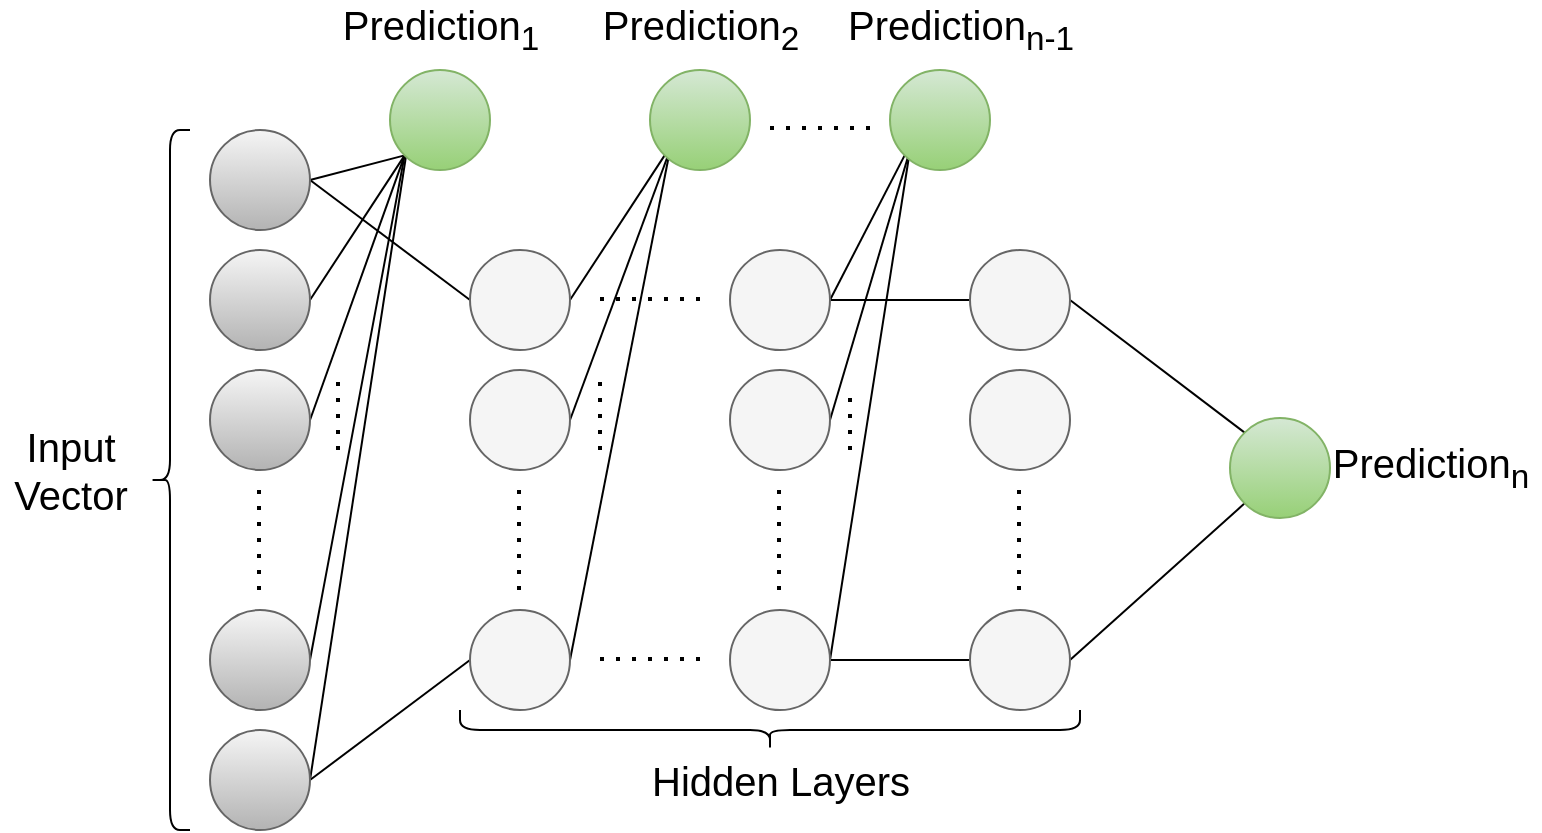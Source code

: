 <mxfile version="13.4.2" type="device"><diagram id="dPmkwLYgcPWGQ1zuh0Rf" name="Page-1"><mxGraphModel dx="1418" dy="912" grid="1" gridSize="10" guides="1" tooltips="1" connect="1" arrows="1" fold="1" page="1" pageScale="1" pageWidth="850" pageHeight="1100" math="0" shadow="0"><root><mxCell id="0"/><mxCell id="1" parent="0"/><mxCell id="1vLUlzx5yeJGW8wbIjpU-31" style="edgeStyle=none;rounded=0;orthogonalLoop=1;jettySize=auto;html=1;exitX=1;exitY=0.5;exitDx=0;exitDy=0;entryX=0;entryY=0.5;entryDx=0;entryDy=0;endArrow=none;endFill=0;" edge="1" parent="1" source="1vLUlzx5yeJGW8wbIjpU-1" target="1vLUlzx5yeJGW8wbIjpU-7"><mxGeometry relative="1" as="geometry"/></mxCell><mxCell id="1vLUlzx5yeJGW8wbIjpU-55" style="edgeStyle=none;rounded=0;orthogonalLoop=1;jettySize=auto;html=1;exitX=1;exitY=0.5;exitDx=0;exitDy=0;entryX=0;entryY=1;entryDx=0;entryDy=0;endArrow=none;endFill=0;" edge="1" parent="1" source="1vLUlzx5yeJGW8wbIjpU-1" target="1vLUlzx5yeJGW8wbIjpU-51"><mxGeometry relative="1" as="geometry"/></mxCell><mxCell id="1vLUlzx5yeJGW8wbIjpU-1" value="" style="ellipse;whiteSpace=wrap;html=1;aspect=fixed;strokeWidth=1;gradientColor=#b3b3b3;fillColor=#f5f5f5;strokeColor=#666666;" vertex="1" parent="1"><mxGeometry x="230" y="320" width="50" height="50" as="geometry"/></mxCell><mxCell id="1vLUlzx5yeJGW8wbIjpU-56" style="edgeStyle=none;rounded=0;orthogonalLoop=1;jettySize=auto;html=1;exitX=1;exitY=0.5;exitDx=0;exitDy=0;entryX=0;entryY=1;entryDx=0;entryDy=0;endArrow=none;endFill=0;" edge="1" parent="1" source="1vLUlzx5yeJGW8wbIjpU-2" target="1vLUlzx5yeJGW8wbIjpU-51"><mxGeometry relative="1" as="geometry"/></mxCell><mxCell id="1vLUlzx5yeJGW8wbIjpU-2" value="" style="ellipse;whiteSpace=wrap;html=1;aspect=fixed;strokeWidth=1;gradientColor=#b3b3b3;fillColor=#f5f5f5;strokeColor=#666666;" vertex="1" parent="1"><mxGeometry x="230" y="380" width="50" height="50" as="geometry"/></mxCell><mxCell id="1vLUlzx5yeJGW8wbIjpU-57" style="edgeStyle=none;rounded=0;orthogonalLoop=1;jettySize=auto;html=1;exitX=1;exitY=0.5;exitDx=0;exitDy=0;entryX=0;entryY=1;entryDx=0;entryDy=0;endArrow=none;endFill=0;" edge="1" parent="1" source="1vLUlzx5yeJGW8wbIjpU-3" target="1vLUlzx5yeJGW8wbIjpU-51"><mxGeometry relative="1" as="geometry"/></mxCell><mxCell id="1vLUlzx5yeJGW8wbIjpU-3" value="" style="ellipse;whiteSpace=wrap;html=1;aspect=fixed;strokeWidth=1;gradientColor=#b3b3b3;fillColor=#f5f5f5;strokeColor=#666666;" vertex="1" parent="1"><mxGeometry x="230" y="440" width="50" height="50" as="geometry"/></mxCell><mxCell id="1vLUlzx5yeJGW8wbIjpU-58" style="edgeStyle=none;rounded=0;orthogonalLoop=1;jettySize=auto;html=1;exitX=1;exitY=0.5;exitDx=0;exitDy=0;entryX=0;entryY=1;entryDx=0;entryDy=0;endArrow=none;endFill=0;" edge="1" parent="1" source="1vLUlzx5yeJGW8wbIjpU-4" target="1vLUlzx5yeJGW8wbIjpU-51"><mxGeometry relative="1" as="geometry"/></mxCell><mxCell id="1vLUlzx5yeJGW8wbIjpU-4" value="" style="ellipse;whiteSpace=wrap;html=1;aspect=fixed;strokeWidth=1;gradientColor=#b3b3b3;fillColor=#f5f5f5;strokeColor=#666666;" vertex="1" parent="1"><mxGeometry x="230" y="560" width="50" height="50" as="geometry"/></mxCell><mxCell id="1vLUlzx5yeJGW8wbIjpU-32" style="edgeStyle=none;rounded=0;orthogonalLoop=1;jettySize=auto;html=1;exitX=1;exitY=0.5;exitDx=0;exitDy=0;entryX=0;entryY=0.5;entryDx=0;entryDy=0;endArrow=none;endFill=0;" edge="1" parent="1" source="1vLUlzx5yeJGW8wbIjpU-6" target="1vLUlzx5yeJGW8wbIjpU-10"><mxGeometry relative="1" as="geometry"/></mxCell><mxCell id="1vLUlzx5yeJGW8wbIjpU-59" style="edgeStyle=none;rounded=0;orthogonalLoop=1;jettySize=auto;html=1;exitX=1;exitY=0.5;exitDx=0;exitDy=0;endArrow=none;endFill=0;" edge="1" parent="1" source="1vLUlzx5yeJGW8wbIjpU-6"><mxGeometry relative="1" as="geometry"><mxPoint x="330" y="320" as="targetPoint"/></mxGeometry></mxCell><mxCell id="1vLUlzx5yeJGW8wbIjpU-6" value="" style="ellipse;whiteSpace=wrap;html=1;aspect=fixed;strokeWidth=1;gradientColor=#b3b3b3;fillColor=#f5f5f5;strokeColor=#666666;" vertex="1" parent="1"><mxGeometry x="230" y="620" width="50" height="50" as="geometry"/></mxCell><mxCell id="1vLUlzx5yeJGW8wbIjpU-60" style="edgeStyle=none;rounded=0;orthogonalLoop=1;jettySize=auto;html=1;exitX=1;exitY=0.5;exitDx=0;exitDy=0;entryX=0;entryY=1;entryDx=0;entryDy=0;endArrow=none;endFill=0;" edge="1" parent="1" source="1vLUlzx5yeJGW8wbIjpU-7" target="1vLUlzx5yeJGW8wbIjpU-52"><mxGeometry relative="1" as="geometry"/></mxCell><mxCell id="1vLUlzx5yeJGW8wbIjpU-7" value="" style="ellipse;whiteSpace=wrap;html=1;aspect=fixed;strokeWidth=1;fillColor=#f5f5f5;strokeColor=#666666;fontColor=#333333;" vertex="1" parent="1"><mxGeometry x="360" y="380" width="50" height="50" as="geometry"/></mxCell><mxCell id="1vLUlzx5yeJGW8wbIjpU-61" style="edgeStyle=none;rounded=0;orthogonalLoop=1;jettySize=auto;html=1;exitX=1;exitY=0.5;exitDx=0;exitDy=0;endArrow=none;endFill=0;" edge="1" parent="1" source="1vLUlzx5yeJGW8wbIjpU-8"><mxGeometry relative="1" as="geometry"><mxPoint x="460" y="330" as="targetPoint"/></mxGeometry></mxCell><mxCell id="1vLUlzx5yeJGW8wbIjpU-8" value="" style="ellipse;whiteSpace=wrap;html=1;aspect=fixed;strokeWidth=1;fillColor=#f5f5f5;strokeColor=#666666;fontColor=#333333;" vertex="1" parent="1"><mxGeometry x="360" y="440" width="50" height="50" as="geometry"/></mxCell><mxCell id="1vLUlzx5yeJGW8wbIjpU-62" style="edgeStyle=none;rounded=0;orthogonalLoop=1;jettySize=auto;html=1;exitX=1;exitY=0.5;exitDx=0;exitDy=0;endArrow=none;endFill=0;" edge="1" parent="1" source="1vLUlzx5yeJGW8wbIjpU-10"><mxGeometry relative="1" as="geometry"><mxPoint x="460" y="330" as="targetPoint"/></mxGeometry></mxCell><mxCell id="1vLUlzx5yeJGW8wbIjpU-10" value="" style="ellipse;whiteSpace=wrap;html=1;aspect=fixed;strokeWidth=1;fillColor=#f5f5f5;strokeColor=#666666;fontColor=#333333;" vertex="1" parent="1"><mxGeometry x="360" y="560" width="50" height="50" as="geometry"/></mxCell><mxCell id="1vLUlzx5yeJGW8wbIjpU-63" style="edgeStyle=none;rounded=0;orthogonalLoop=1;jettySize=auto;html=1;exitX=1;exitY=0.5;exitDx=0;exitDy=0;entryX=0;entryY=1;entryDx=0;entryDy=0;endArrow=none;endFill=0;" edge="1" parent="1" source="1vLUlzx5yeJGW8wbIjpU-11" target="1vLUlzx5yeJGW8wbIjpU-53"><mxGeometry relative="1" as="geometry"/></mxCell><mxCell id="1vLUlzx5yeJGW8wbIjpU-67" style="edgeStyle=none;rounded=0;orthogonalLoop=1;jettySize=auto;html=1;exitX=1;exitY=0.5;exitDx=0;exitDy=0;entryX=0;entryY=0.5;entryDx=0;entryDy=0;endArrow=none;endFill=0;" edge="1" parent="1" source="1vLUlzx5yeJGW8wbIjpU-11" target="1vLUlzx5yeJGW8wbIjpU-19"><mxGeometry relative="1" as="geometry"/></mxCell><mxCell id="1vLUlzx5yeJGW8wbIjpU-11" value="" style="ellipse;whiteSpace=wrap;html=1;aspect=fixed;strokeWidth=1;fillColor=#f5f5f5;strokeColor=#666666;fontColor=#333333;" vertex="1" parent="1"><mxGeometry x="490" y="380" width="50" height="50" as="geometry"/></mxCell><mxCell id="1vLUlzx5yeJGW8wbIjpU-64" style="edgeStyle=none;rounded=0;orthogonalLoop=1;jettySize=auto;html=1;exitX=1;exitY=0.5;exitDx=0;exitDy=0;endArrow=none;endFill=0;" edge="1" parent="1" source="1vLUlzx5yeJGW8wbIjpU-12"><mxGeometry relative="1" as="geometry"><mxPoint x="580" y="330" as="targetPoint"/></mxGeometry></mxCell><mxCell id="1vLUlzx5yeJGW8wbIjpU-12" value="" style="ellipse;whiteSpace=wrap;html=1;aspect=fixed;strokeWidth=1;fillColor=#f5f5f5;strokeColor=#666666;fontColor=#333333;" vertex="1" parent="1"><mxGeometry x="490" y="440" width="50" height="50" as="geometry"/></mxCell><mxCell id="1vLUlzx5yeJGW8wbIjpU-65" style="edgeStyle=none;rounded=0;orthogonalLoop=1;jettySize=auto;html=1;exitX=1;exitY=0.5;exitDx=0;exitDy=0;endArrow=none;endFill=0;" edge="1" parent="1" source="1vLUlzx5yeJGW8wbIjpU-14"><mxGeometry relative="1" as="geometry"><mxPoint x="580" y="330" as="targetPoint"/></mxGeometry></mxCell><mxCell id="1vLUlzx5yeJGW8wbIjpU-68" style="edgeStyle=none;rounded=0;orthogonalLoop=1;jettySize=auto;html=1;exitX=1;exitY=0.5;exitDx=0;exitDy=0;entryX=0;entryY=0.5;entryDx=0;entryDy=0;endArrow=none;endFill=0;" edge="1" parent="1" source="1vLUlzx5yeJGW8wbIjpU-14" target="1vLUlzx5yeJGW8wbIjpU-22"><mxGeometry relative="1" as="geometry"/></mxCell><mxCell id="1vLUlzx5yeJGW8wbIjpU-14" value="" style="ellipse;whiteSpace=wrap;html=1;aspect=fixed;strokeWidth=1;fillColor=#f5f5f5;strokeColor=#666666;fontColor=#333333;" vertex="1" parent="1"><mxGeometry x="490" y="560" width="50" height="50" as="geometry"/></mxCell><mxCell id="1vLUlzx5yeJGW8wbIjpU-40" style="edgeStyle=none;rounded=0;orthogonalLoop=1;jettySize=auto;html=1;exitX=1;exitY=0.5;exitDx=0;exitDy=0;entryX=0;entryY=0;entryDx=0;entryDy=0;endArrow=none;endFill=0;" edge="1" parent="1" source="1vLUlzx5yeJGW8wbIjpU-19" target="1vLUlzx5yeJGW8wbIjpU-23"><mxGeometry relative="1" as="geometry"/></mxCell><mxCell id="1vLUlzx5yeJGW8wbIjpU-19" value="" style="ellipse;whiteSpace=wrap;html=1;aspect=fixed;strokeWidth=1;fillColor=#f5f5f5;strokeColor=#666666;fontColor=#333333;" vertex="1" parent="1"><mxGeometry x="610" y="380" width="50" height="50" as="geometry"/></mxCell><mxCell id="1vLUlzx5yeJGW8wbIjpU-20" value="" style="ellipse;whiteSpace=wrap;html=1;aspect=fixed;strokeWidth=1;fillColor=#f5f5f5;strokeColor=#666666;fontColor=#333333;" vertex="1" parent="1"><mxGeometry x="610" y="440" width="50" height="50" as="geometry"/></mxCell><mxCell id="1vLUlzx5yeJGW8wbIjpU-39" style="edgeStyle=none;rounded=0;orthogonalLoop=1;jettySize=auto;html=1;exitX=1;exitY=0.5;exitDx=0;exitDy=0;entryX=0;entryY=1;entryDx=0;entryDy=0;endArrow=none;endFill=0;" edge="1" parent="1" source="1vLUlzx5yeJGW8wbIjpU-22" target="1vLUlzx5yeJGW8wbIjpU-23"><mxGeometry relative="1" as="geometry"/></mxCell><mxCell id="1vLUlzx5yeJGW8wbIjpU-22" value="" style="ellipse;whiteSpace=wrap;html=1;aspect=fixed;strokeWidth=1;fillColor=#f5f5f5;strokeColor=#666666;fontColor=#333333;" vertex="1" parent="1"><mxGeometry x="610" y="560" width="50" height="50" as="geometry"/></mxCell><mxCell id="1vLUlzx5yeJGW8wbIjpU-23" value="" style="ellipse;whiteSpace=wrap;html=1;aspect=fixed;strokeWidth=1;gradientColor=#97d077;fillColor=#d5e8d4;strokeColor=#82b366;" vertex="1" parent="1"><mxGeometry x="740" y="464" width="50" height="50" as="geometry"/></mxCell><mxCell id="1vLUlzx5yeJGW8wbIjpU-41" value="" style="endArrow=none;dashed=1;html=1;dashPattern=1 3;strokeWidth=2;" edge="1" parent="1"><mxGeometry width="50" height="50" relative="1" as="geometry"><mxPoint x="425" y="404.5" as="sourcePoint"/><mxPoint x="475" y="404.5" as="targetPoint"/></mxGeometry></mxCell><mxCell id="1vLUlzx5yeJGW8wbIjpU-42" value="" style="endArrow=none;dashed=1;html=1;dashPattern=1 3;strokeWidth=2;" edge="1" parent="1"><mxGeometry width="50" height="50" relative="1" as="geometry"><mxPoint x="254.5" y="550" as="sourcePoint"/><mxPoint x="254.5" y="500" as="targetPoint"/></mxGeometry></mxCell><mxCell id="1vLUlzx5yeJGW8wbIjpU-43" value="" style="endArrow=none;dashed=1;html=1;dashPattern=1 3;strokeWidth=2;" edge="1" parent="1"><mxGeometry width="50" height="50" relative="1" as="geometry"><mxPoint x="384.5" y="550" as="sourcePoint"/><mxPoint x="384.5" y="500" as="targetPoint"/></mxGeometry></mxCell><mxCell id="1vLUlzx5yeJGW8wbIjpU-44" value="" style="endArrow=none;dashed=1;html=1;dashPattern=1 3;strokeWidth=2;" edge="1" parent="1"><mxGeometry width="50" height="50" relative="1" as="geometry"><mxPoint x="514.5" y="550" as="sourcePoint"/><mxPoint x="514.5" y="500" as="targetPoint"/></mxGeometry></mxCell><mxCell id="1vLUlzx5yeJGW8wbIjpU-45" value="" style="endArrow=none;dashed=1;html=1;dashPattern=1 3;strokeWidth=2;" edge="1" parent="1"><mxGeometry width="50" height="50" relative="1" as="geometry"><mxPoint x="634.5" y="550" as="sourcePoint"/><mxPoint x="634.5" y="500" as="targetPoint"/></mxGeometry></mxCell><mxCell id="1vLUlzx5yeJGW8wbIjpU-46" value="" style="endArrow=none;dashed=1;html=1;dashPattern=1 3;strokeWidth=2;" edge="1" parent="1"><mxGeometry width="50" height="50" relative="1" as="geometry"><mxPoint x="425" y="584.5" as="sourcePoint"/><mxPoint x="475" y="584.5" as="targetPoint"/></mxGeometry></mxCell><mxCell id="1vLUlzx5yeJGW8wbIjpU-47" value="" style="shape=curlyBracket;whiteSpace=wrap;html=1;rounded=1;strokeWidth=1;" vertex="1" parent="1"><mxGeometry x="200" y="320" width="20" height="350" as="geometry"/></mxCell><mxCell id="2" value="&lt;div style=&quot;font-size: 20px&quot;&gt;&lt;font style=&quot;font-size: 20px&quot;&gt;Input&lt;/font&gt;&lt;/div&gt;&lt;div style=&quot;font-size: 20px&quot;&gt;&lt;font style=&quot;font-size: 20px&quot;&gt;Vector&lt;/font&gt;&lt;/div&gt;" style="text;html=1;align=center;verticalAlign=middle;resizable=0;points=[];autosize=1;" vertex="1" parent="1"><mxGeometry x="125" y="475" width="70" height="30" as="geometry"/></mxCell><mxCell id="1vLUlzx5yeJGW8wbIjpU-48" value="&lt;div style=&quot;font-size: 20px&quot;&gt;&lt;font style=&quot;font-size: 20px&quot;&gt;Prediction&lt;sub&gt;n&lt;/sub&gt;&lt;/font&gt;&lt;/div&gt;" style="text;html=1;align=center;verticalAlign=middle;resizable=0;points=[];autosize=1;" vertex="1" parent="1"><mxGeometry x="785" y="479" width="110" height="20" as="geometry"/></mxCell><mxCell id="1vLUlzx5yeJGW8wbIjpU-49" value="" style="shape=curlyBracket;whiteSpace=wrap;html=1;rounded=1;strokeWidth=1;rotation=-90;" vertex="1" parent="1"><mxGeometry x="500" y="465" width="20" height="310" as="geometry"/></mxCell><mxCell id="1vLUlzx5yeJGW8wbIjpU-50" value="&lt;font style=&quot;font-size: 20px&quot;&gt;Hidden Layers&lt;/font&gt;" style="text;html=1;align=center;verticalAlign=middle;resizable=0;points=[];autosize=1;" vertex="1" parent="1"><mxGeometry x="445" y="635" width="140" height="20" as="geometry"/></mxCell><mxCell id="1vLUlzx5yeJGW8wbIjpU-51" value="" style="ellipse;whiteSpace=wrap;html=1;aspect=fixed;strokeWidth=1;gradientColor=#97d077;fillColor=#d5e8d4;strokeColor=#82b366;" vertex="1" parent="1"><mxGeometry x="320" y="290" width="50" height="50" as="geometry"/></mxCell><mxCell id="1vLUlzx5yeJGW8wbIjpU-52" value="" style="ellipse;whiteSpace=wrap;html=1;aspect=fixed;strokeWidth=1;gradientColor=#97d077;fillColor=#d5e8d4;strokeColor=#82b366;" vertex="1" parent="1"><mxGeometry x="450" y="290" width="50" height="50" as="geometry"/></mxCell><mxCell id="1vLUlzx5yeJGW8wbIjpU-53" value="" style="ellipse;whiteSpace=wrap;html=1;aspect=fixed;strokeWidth=1;gradientColor=#97d077;fillColor=#d5e8d4;strokeColor=#82b366;" vertex="1" parent="1"><mxGeometry x="570" y="290" width="50" height="50" as="geometry"/></mxCell><mxCell id="1vLUlzx5yeJGW8wbIjpU-54" value="" style="endArrow=none;dashed=1;html=1;dashPattern=1 3;strokeWidth=2;" edge="1" parent="1"><mxGeometry width="50" height="50" relative="1" as="geometry"><mxPoint x="510" y="319" as="sourcePoint"/><mxPoint x="560" y="319" as="targetPoint"/></mxGeometry></mxCell><mxCell id="1vLUlzx5yeJGW8wbIjpU-69" value="" style="endArrow=none;dashed=1;html=1;dashPattern=1 3;strokeWidth=2;" edge="1" parent="1"><mxGeometry width="50" height="50" relative="1" as="geometry"><mxPoint x="550" y="480" as="sourcePoint"/><mxPoint x="550" y="450" as="targetPoint"/></mxGeometry></mxCell><mxCell id="1vLUlzx5yeJGW8wbIjpU-70" value="" style="endArrow=none;dashed=1;html=1;dashPattern=1 3;strokeWidth=2;" edge="1" parent="1"><mxGeometry width="50" height="50" relative="1" as="geometry"><mxPoint x="425" y="480" as="sourcePoint"/><mxPoint x="425" y="440" as="targetPoint"/></mxGeometry></mxCell><mxCell id="1vLUlzx5yeJGW8wbIjpU-71" value="" style="endArrow=none;dashed=1;html=1;dashPattern=1 3;strokeWidth=2;" edge="1" parent="1"><mxGeometry width="50" height="50" relative="1" as="geometry"><mxPoint x="294" y="480" as="sourcePoint"/><mxPoint x="294" y="440" as="targetPoint"/></mxGeometry></mxCell><mxCell id="1vLUlzx5yeJGW8wbIjpU-72" value="&lt;div style=&quot;font-size: 20px&quot;&gt;&lt;font style=&quot;font-size: 20px&quot;&gt;Prediction&lt;sub&gt;1&lt;/sub&gt;&lt;/font&gt;&lt;/div&gt;" style="text;html=1;align=center;verticalAlign=middle;resizable=0;points=[];autosize=1;" vertex="1" parent="1"><mxGeometry x="290" y="260" width="110" height="20" as="geometry"/></mxCell><mxCell id="1vLUlzx5yeJGW8wbIjpU-73" value="&lt;div style=&quot;font-size: 20px&quot;&gt;&lt;font style=&quot;font-size: 20px&quot;&gt;Prediction&lt;sub&gt;2&lt;/sub&gt;&lt;/font&gt;&lt;/div&gt;" style="text;html=1;align=center;verticalAlign=middle;resizable=0;points=[];autosize=1;" vertex="1" parent="1"><mxGeometry x="420" y="260" width="110" height="20" as="geometry"/></mxCell><mxCell id="1vLUlzx5yeJGW8wbIjpU-74" value="&lt;div style=&quot;font-size: 20px&quot;&gt;&lt;font style=&quot;font-size: 20px&quot;&gt;Prediction&lt;sub&gt;n-1&lt;/sub&gt;&lt;/font&gt;&lt;/div&gt;" style="text;html=1;align=center;verticalAlign=middle;resizable=0;points=[];autosize=1;" vertex="1" parent="1"><mxGeometry x="540" y="260" width="130" height="20" as="geometry"/></mxCell></root></mxGraphModel></diagram></mxfile>